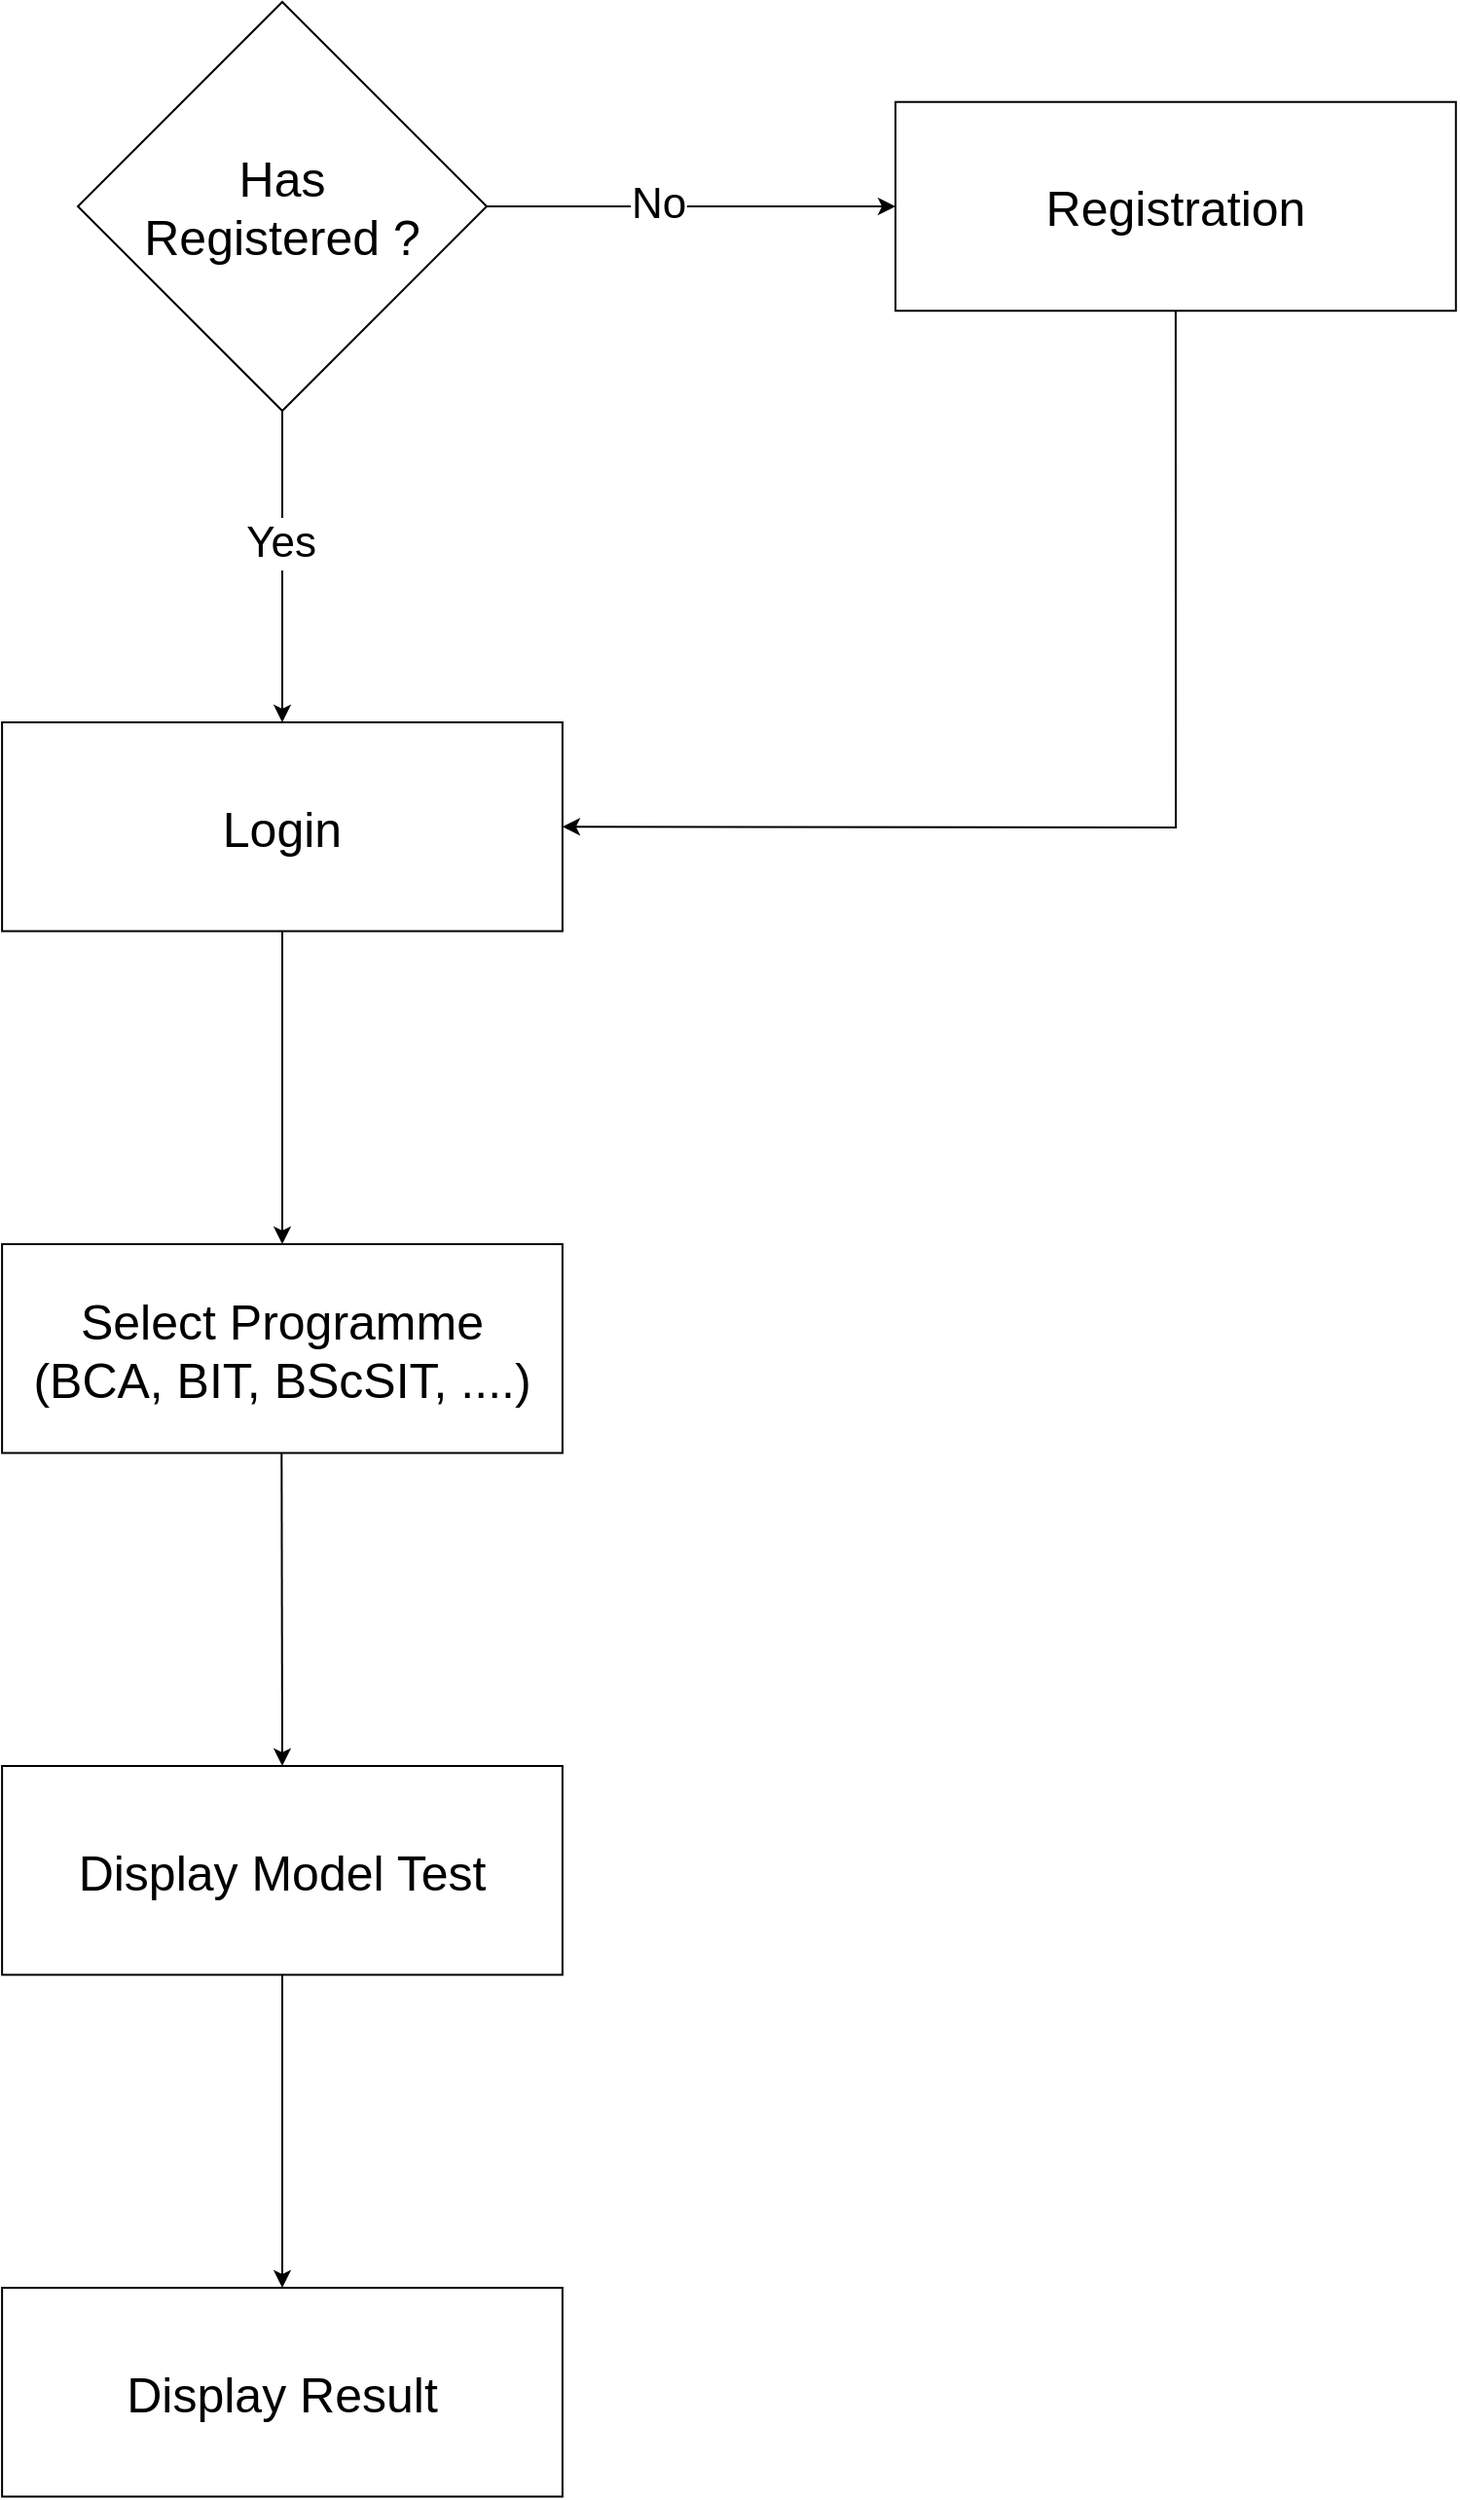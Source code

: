 <mxfile version="21.2.0" type="device">
  <diagram name="Page-1" id="0ZAAvePo641wTVUp8ie1">
    <mxGraphModel dx="2800" dy="1590" grid="1" gridSize="10" guides="1" tooltips="1" connect="1" arrows="1" fold="1" page="1" pageScale="1" pageWidth="850" pageHeight="1100" math="0" shadow="0">
      <root>
        <mxCell id="0" />
        <mxCell id="1" parent="0" />
        <mxCell id="UCYtc1T_xTY6HcscfHiV-8" value="" style="edgeStyle=orthogonalEdgeStyle;rounded=0;orthogonalLoop=1;jettySize=auto;html=1;entryX=0;entryY=0.5;entryDx=0;entryDy=0;" edge="1" parent="1" source="UCYtc1T_xTY6HcscfHiV-2" target="UCYtc1T_xTY6HcscfHiV-17">
          <mxGeometry relative="1" as="geometry">
            <mxPoint x="480" y="115.0" as="targetPoint" />
          </mxGeometry>
        </mxCell>
        <mxCell id="UCYtc1T_xTY6HcscfHiV-26" value="&lt;font style=&quot;font-size: 22px;&quot;&gt;No&lt;/font&gt;" style="edgeLabel;html=1;align=center;verticalAlign=middle;resizable=0;points=[];" vertex="1" connectable="0" parent="UCYtc1T_xTY6HcscfHiV-8">
          <mxGeometry x="-0.165" y="1" relative="1" as="geometry">
            <mxPoint as="offset" />
          </mxGeometry>
        </mxCell>
        <mxCell id="UCYtc1T_xTY6HcscfHiV-2" value="&lt;div style=&quot;font-size: 25px;&quot;&gt;&lt;span style=&quot;background-color: initial;&quot;&gt;&lt;font style=&quot;font-size: 25px;&quot;&gt;Has&lt;/font&gt;&lt;/span&gt;&lt;/div&gt;&lt;div style=&quot;font-size: 25px;&quot;&gt;&lt;span style=&quot;background-color: initial;&quot;&gt;&lt;font style=&quot;font-size: 25px;&quot;&gt;Registered ?&lt;/font&gt;&lt;/span&gt;&lt;/div&gt;" style="rhombus;whiteSpace=wrap;html=1;align=center;" vertex="1" parent="1">
          <mxGeometry x="110" width="210" height="210" as="geometry" />
        </mxCell>
        <mxCell id="UCYtc1T_xTY6HcscfHiV-10" value="" style="endArrow=classic;html=1;rounded=0;exitX=0.5;exitY=1;exitDx=0;exitDy=0;entryX=0.5;entryY=0;entryDx=0;entryDy=0;" edge="1" parent="1" source="UCYtc1T_xTY6HcscfHiV-2" target="UCYtc1T_xTY6HcscfHiV-16">
          <mxGeometry width="50" height="50" relative="1" as="geometry">
            <mxPoint x="400" y="250" as="sourcePoint" />
            <mxPoint x="235.07" y="320" as="targetPoint" />
          </mxGeometry>
        </mxCell>
        <mxCell id="UCYtc1T_xTY6HcscfHiV-25" value="&lt;font style=&quot;font-size: 22px;&quot;&gt;Yes&lt;/font&gt;" style="edgeLabel;html=1;align=center;verticalAlign=middle;resizable=0;points=[];" vertex="1" connectable="0" parent="UCYtc1T_xTY6HcscfHiV-10">
          <mxGeometry x="-0.154" y="-1" relative="1" as="geometry">
            <mxPoint as="offset" />
          </mxGeometry>
        </mxCell>
        <mxCell id="UCYtc1T_xTY6HcscfHiV-12" value="" style="endArrow=classic;html=1;rounded=0;exitX=0.5;exitY=1;exitDx=0;exitDy=0;entryX=1;entryY=0.5;entryDx=0;entryDy=0;" edge="1" parent="1" source="UCYtc1T_xTY6HcscfHiV-17" target="UCYtc1T_xTY6HcscfHiV-16">
          <mxGeometry width="50" height="50" relative="1" as="geometry">
            <mxPoint x="590.725" y="156.25" as="sourcePoint" />
            <mxPoint x="355.86" y="365" as="targetPoint" />
            <Array as="points">
              <mxPoint x="674" y="424" />
            </Array>
          </mxGeometry>
        </mxCell>
        <mxCell id="UCYtc1T_xTY6HcscfHiV-14" value="&lt;font style=&quot;font-size: 25px;&quot;&gt;Select Programme&lt;br&gt;(BCA, BIT, BScSIT, ....)&lt;br&gt;&lt;/font&gt;" style="whiteSpace=wrap;html=1;" vertex="1" parent="1">
          <mxGeometry x="71.06" y="638" width="287.89" height="107.25" as="geometry" />
        </mxCell>
        <mxCell id="UCYtc1T_xTY6HcscfHiV-16" value="&lt;font style=&quot;&quot;&gt;&lt;font style=&quot;font-size: 25px;&quot;&gt;Login&lt;/font&gt;&lt;br&gt;&lt;/font&gt;" style="whiteSpace=wrap;html=1;" vertex="1" parent="1">
          <mxGeometry x="71.06" y="370" width="287.89" height="107.25" as="geometry" />
        </mxCell>
        <mxCell id="UCYtc1T_xTY6HcscfHiV-17" value="&lt;font style=&quot;&quot;&gt;&lt;font style=&quot;font-size: 25px;&quot;&gt;Registration&lt;/font&gt;&lt;br&gt;&lt;/font&gt;" style="whiteSpace=wrap;html=1;" vertex="1" parent="1">
          <mxGeometry x="530.0" y="51.37" width="287.89" height="107.25" as="geometry" />
        </mxCell>
        <mxCell id="UCYtc1T_xTY6HcscfHiV-21" value="&lt;font style=&quot;&quot;&gt;&lt;font style=&quot;font-size: 25px;&quot;&gt;Display Model Test&lt;/font&gt;&lt;br&gt;&lt;/font&gt;" style="whiteSpace=wrap;html=1;" vertex="1" parent="1">
          <mxGeometry x="71.06" y="906" width="287.89" height="107.25" as="geometry" />
        </mxCell>
        <mxCell id="UCYtc1T_xTY6HcscfHiV-23" value="&lt;font style=&quot;&quot;&gt;&lt;font style=&quot;font-size: 25px;&quot;&gt;Display Result&lt;/font&gt;&lt;br&gt;&lt;/font&gt;" style="whiteSpace=wrap;html=1;" vertex="1" parent="1">
          <mxGeometry x="71.06" y="1174" width="287.89" height="107.25" as="geometry" />
        </mxCell>
        <mxCell id="UCYtc1T_xTY6HcscfHiV-29" value="" style="endArrow=classic;html=1;rounded=0;exitX=0.5;exitY=1;exitDx=0;exitDy=0;entryX=0.5;entryY=0;entryDx=0;entryDy=0;" edge="1" parent="1" source="UCYtc1T_xTY6HcscfHiV-16" target="UCYtc1T_xTY6HcscfHiV-14">
          <mxGeometry width="50" height="50" relative="1" as="geometry">
            <mxPoint x="214.5" y="477.25" as="sourcePoint" />
            <mxPoint x="214.5" y="637.25" as="targetPoint" />
          </mxGeometry>
        </mxCell>
        <mxCell id="UCYtc1T_xTY6HcscfHiV-31" value="" style="endArrow=classic;html=1;rounded=0;exitX=0.5;exitY=1;exitDx=0;exitDy=0;entryX=0.5;entryY=0;entryDx=0;entryDy=0;" edge="1" parent="1" target="UCYtc1T_xTY6HcscfHiV-21">
          <mxGeometry width="50" height="50" relative="1" as="geometry">
            <mxPoint x="214.66" y="745.25" as="sourcePoint" />
            <mxPoint x="214.66" y="906.25" as="targetPoint" />
          </mxGeometry>
        </mxCell>
        <mxCell id="UCYtc1T_xTY6HcscfHiV-32" value="" style="endArrow=classic;html=1;rounded=0;exitX=0.5;exitY=1;exitDx=0;exitDy=0;entryX=0.5;entryY=0;entryDx=0;entryDy=0;" edge="1" parent="1" source="UCYtc1T_xTY6HcscfHiV-21" target="UCYtc1T_xTY6HcscfHiV-23">
          <mxGeometry width="50" height="50" relative="1" as="geometry">
            <mxPoint x="214" y="1013.25" as="sourcePoint" />
            <mxPoint x="214.34" y="1174" as="targetPoint" />
          </mxGeometry>
        </mxCell>
      </root>
    </mxGraphModel>
  </diagram>
</mxfile>
